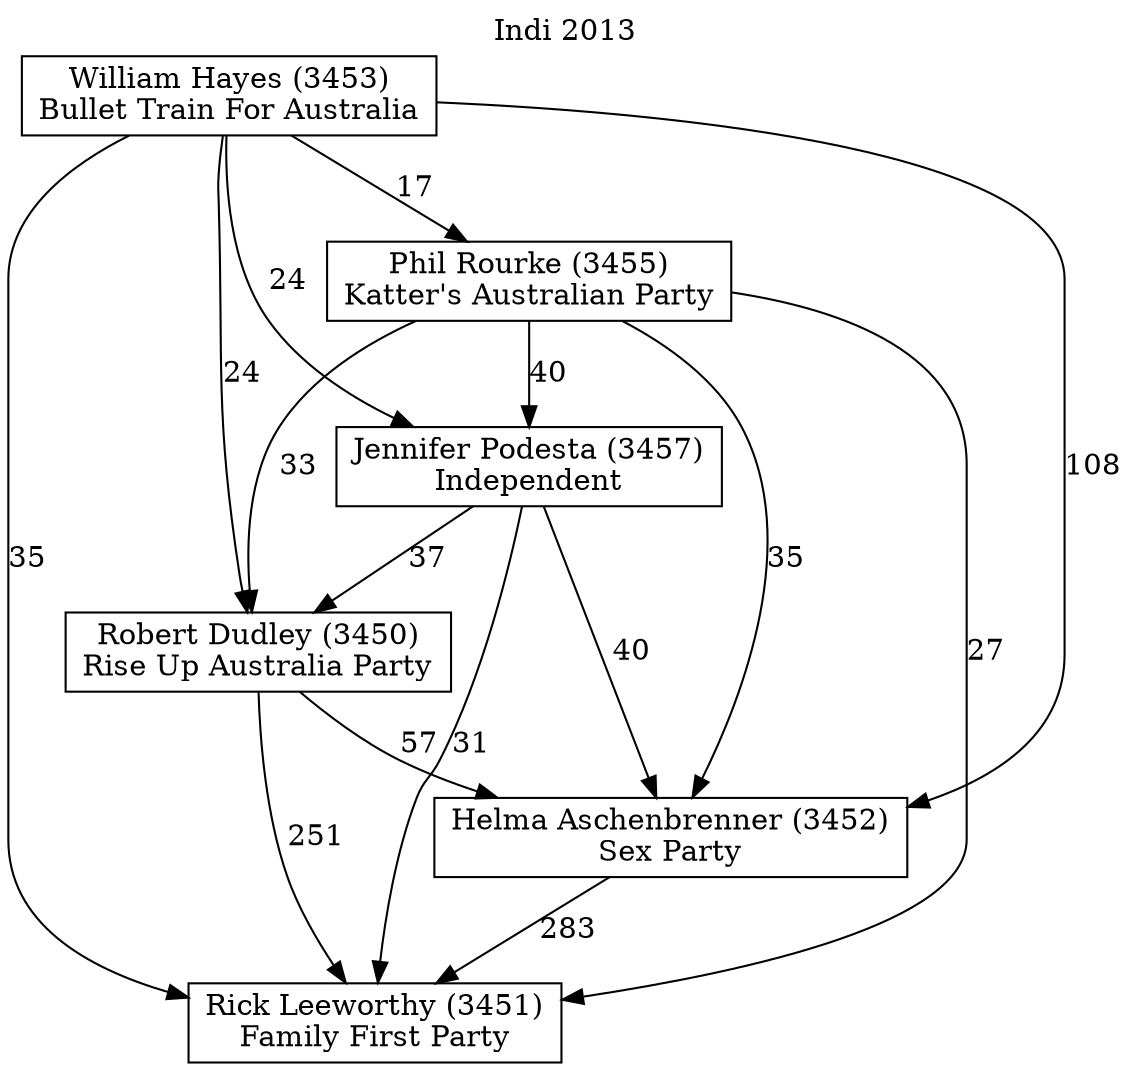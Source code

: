 // House preference flow
digraph "Rick Leeworthy (3451)_Indi_2013" {
	graph [label="Indi 2013" labelloc=t mclimit=10]
	node [shape=box]
	"Rick Leeworthy (3451)" [label="Rick Leeworthy (3451)
Family First Party"]
	"Helma Aschenbrenner (3452)" [label="Helma Aschenbrenner (3452)
Sex Party"]
	"Robert Dudley (3450)" [label="Robert Dudley (3450)
Rise Up Australia Party"]
	"Jennifer Podesta (3457)" [label="Jennifer Podesta (3457)
Independent"]
	"Phil Rourke (3455)" [label="Phil Rourke (3455)
Katter's Australian Party"]
	"William Hayes (3453)" [label="William Hayes (3453)
Bullet Train For Australia"]
	"Helma Aschenbrenner (3452)" -> "Rick Leeworthy (3451)" [label=283]
	"Robert Dudley (3450)" -> "Helma Aschenbrenner (3452)" [label=57]
	"Jennifer Podesta (3457)" -> "Robert Dudley (3450)" [label=37]
	"Phil Rourke (3455)" -> "Jennifer Podesta (3457)" [label=40]
	"William Hayes (3453)" -> "Phil Rourke (3455)" [label=17]
	"Robert Dudley (3450)" -> "Rick Leeworthy (3451)" [label=251]
	"Jennifer Podesta (3457)" -> "Rick Leeworthy (3451)" [label=31]
	"Phil Rourke (3455)" -> "Rick Leeworthy (3451)" [label=27]
	"William Hayes (3453)" -> "Rick Leeworthy (3451)" [label=35]
	"William Hayes (3453)" -> "Jennifer Podesta (3457)" [label=24]
	"Phil Rourke (3455)" -> "Robert Dudley (3450)" [label=33]
	"William Hayes (3453)" -> "Robert Dudley (3450)" [label=24]
	"Jennifer Podesta (3457)" -> "Helma Aschenbrenner (3452)" [label=40]
	"Phil Rourke (3455)" -> "Helma Aschenbrenner (3452)" [label=35]
	"William Hayes (3453)" -> "Helma Aschenbrenner (3452)" [label=108]
}
